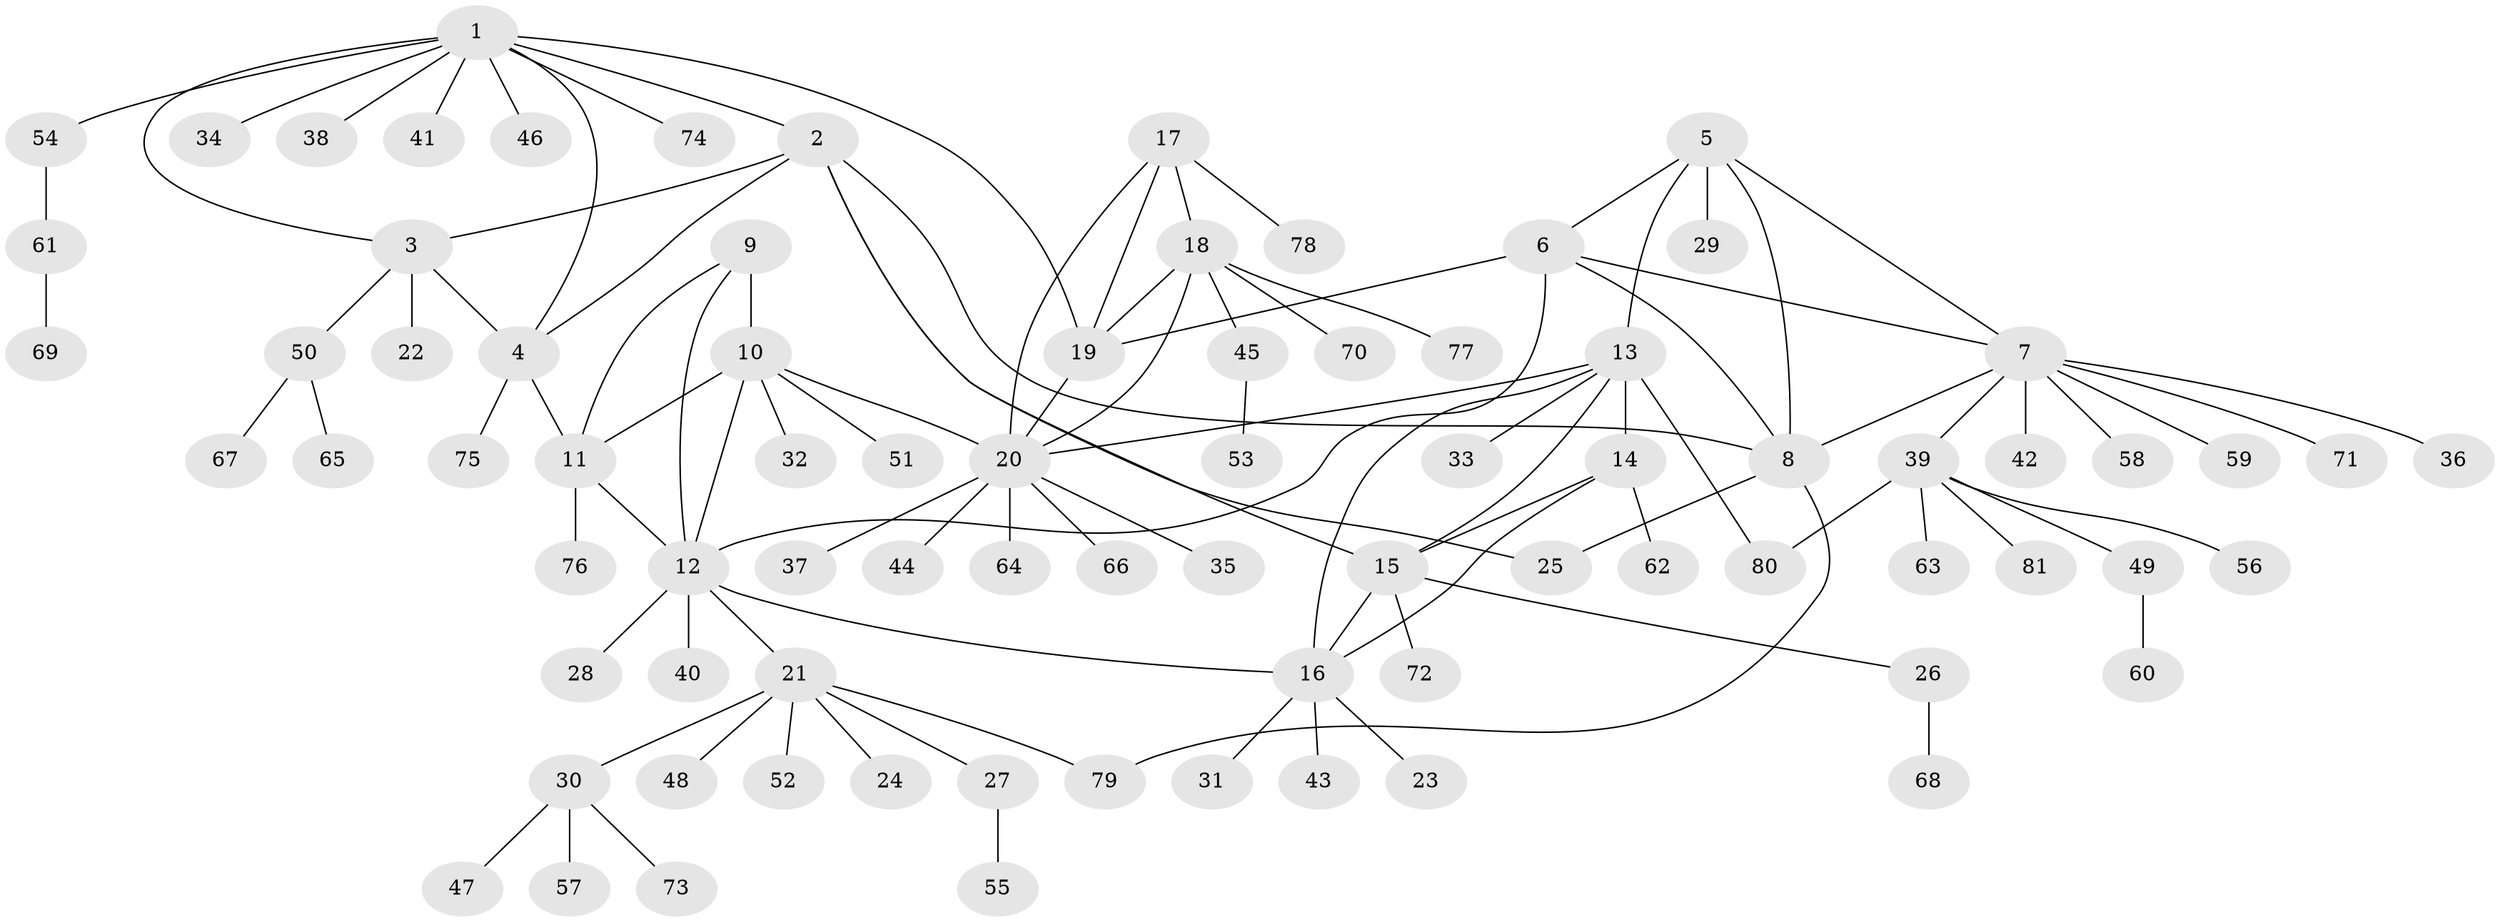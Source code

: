 // Generated by graph-tools (version 1.1) at 2025/37/03/09/25 02:37:33]
// undirected, 81 vertices, 104 edges
graph export_dot {
graph [start="1"]
  node [color=gray90,style=filled];
  1;
  2;
  3;
  4;
  5;
  6;
  7;
  8;
  9;
  10;
  11;
  12;
  13;
  14;
  15;
  16;
  17;
  18;
  19;
  20;
  21;
  22;
  23;
  24;
  25;
  26;
  27;
  28;
  29;
  30;
  31;
  32;
  33;
  34;
  35;
  36;
  37;
  38;
  39;
  40;
  41;
  42;
  43;
  44;
  45;
  46;
  47;
  48;
  49;
  50;
  51;
  52;
  53;
  54;
  55;
  56;
  57;
  58;
  59;
  60;
  61;
  62;
  63;
  64;
  65;
  66;
  67;
  68;
  69;
  70;
  71;
  72;
  73;
  74;
  75;
  76;
  77;
  78;
  79;
  80;
  81;
  1 -- 2;
  1 -- 3;
  1 -- 4;
  1 -- 19;
  1 -- 34;
  1 -- 38;
  1 -- 41;
  1 -- 46;
  1 -- 54;
  1 -- 74;
  2 -- 3;
  2 -- 4;
  2 -- 8;
  2 -- 15;
  2 -- 25;
  3 -- 4;
  3 -- 22;
  3 -- 50;
  4 -- 11;
  4 -- 75;
  5 -- 6;
  5 -- 7;
  5 -- 8;
  5 -- 13;
  5 -- 29;
  6 -- 7;
  6 -- 8;
  6 -- 12;
  6 -- 19;
  7 -- 8;
  7 -- 36;
  7 -- 39;
  7 -- 42;
  7 -- 58;
  7 -- 59;
  7 -- 71;
  8 -- 25;
  8 -- 79;
  9 -- 10;
  9 -- 11;
  9 -- 12;
  10 -- 11;
  10 -- 12;
  10 -- 20;
  10 -- 32;
  10 -- 51;
  11 -- 12;
  11 -- 76;
  12 -- 16;
  12 -- 21;
  12 -- 28;
  12 -- 40;
  13 -- 14;
  13 -- 15;
  13 -- 16;
  13 -- 20;
  13 -- 33;
  13 -- 80;
  14 -- 15;
  14 -- 16;
  14 -- 62;
  15 -- 16;
  15 -- 26;
  15 -- 72;
  16 -- 23;
  16 -- 31;
  16 -- 43;
  17 -- 18;
  17 -- 19;
  17 -- 20;
  17 -- 78;
  18 -- 19;
  18 -- 20;
  18 -- 45;
  18 -- 70;
  18 -- 77;
  19 -- 20;
  20 -- 35;
  20 -- 37;
  20 -- 44;
  20 -- 64;
  20 -- 66;
  21 -- 24;
  21 -- 27;
  21 -- 30;
  21 -- 48;
  21 -- 52;
  21 -- 79;
  26 -- 68;
  27 -- 55;
  30 -- 47;
  30 -- 57;
  30 -- 73;
  39 -- 49;
  39 -- 56;
  39 -- 63;
  39 -- 80;
  39 -- 81;
  45 -- 53;
  49 -- 60;
  50 -- 65;
  50 -- 67;
  54 -- 61;
  61 -- 69;
}
